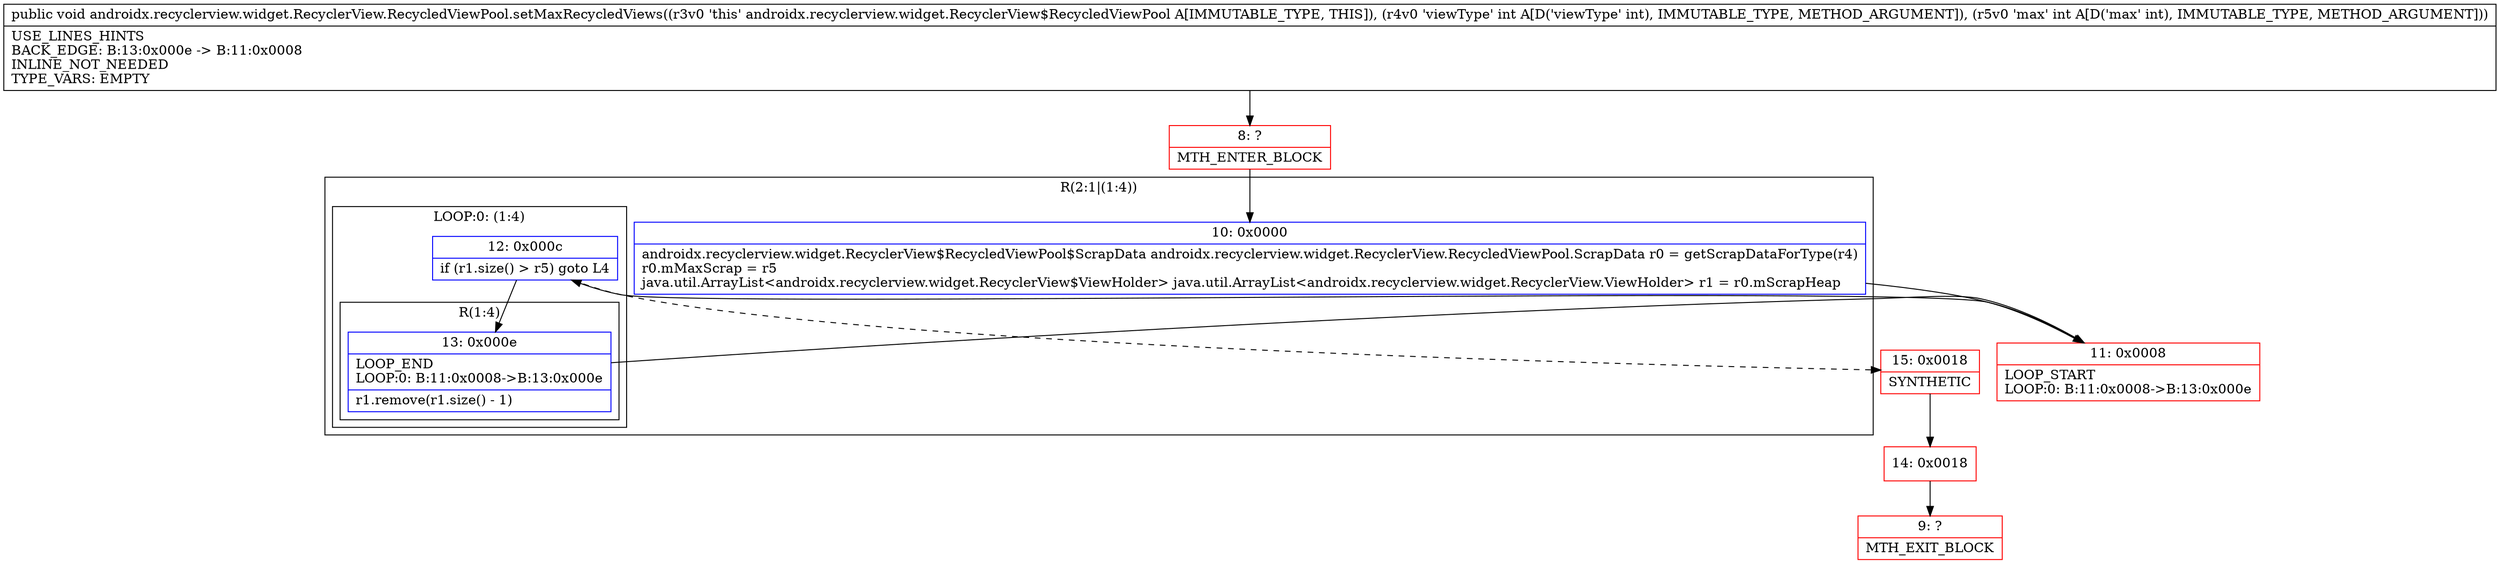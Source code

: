 digraph "CFG forandroidx.recyclerview.widget.RecyclerView.RecycledViewPool.setMaxRecycledViews(II)V" {
subgraph cluster_Region_1351427433 {
label = "R(2:1|(1:4))";
node [shape=record,color=blue];
Node_10 [shape=record,label="{10\:\ 0x0000|androidx.recyclerview.widget.RecyclerView$RecycledViewPool$ScrapData androidx.recyclerview.widget.RecyclerView.RecycledViewPool.ScrapData r0 = getScrapDataForType(r4)\lr0.mMaxScrap = r5\ljava.util.ArrayList\<androidx.recyclerview.widget.RecyclerView$ViewHolder\> java.util.ArrayList\<androidx.recyclerview.widget.RecyclerView.ViewHolder\> r1 = r0.mScrapHeap\l}"];
subgraph cluster_LoopRegion_1597807139 {
label = "LOOP:0: (1:4)";
node [shape=record,color=blue];
Node_12 [shape=record,label="{12\:\ 0x000c|if (r1.size() \> r5) goto L4\l}"];
subgraph cluster_Region_1305290355 {
label = "R(1:4)";
node [shape=record,color=blue];
Node_13 [shape=record,label="{13\:\ 0x000e|LOOP_END\lLOOP:0: B:11:0x0008\-\>B:13:0x000e\l|r1.remove(r1.size() \- 1)\l}"];
}
}
}
Node_8 [shape=record,color=red,label="{8\:\ ?|MTH_ENTER_BLOCK\l}"];
Node_11 [shape=record,color=red,label="{11\:\ 0x0008|LOOP_START\lLOOP:0: B:11:0x0008\-\>B:13:0x000e\l}"];
Node_15 [shape=record,color=red,label="{15\:\ 0x0018|SYNTHETIC\l}"];
Node_14 [shape=record,color=red,label="{14\:\ 0x0018}"];
Node_9 [shape=record,color=red,label="{9\:\ ?|MTH_EXIT_BLOCK\l}"];
MethodNode[shape=record,label="{public void androidx.recyclerview.widget.RecyclerView.RecycledViewPool.setMaxRecycledViews((r3v0 'this' androidx.recyclerview.widget.RecyclerView$RecycledViewPool A[IMMUTABLE_TYPE, THIS]), (r4v0 'viewType' int A[D('viewType' int), IMMUTABLE_TYPE, METHOD_ARGUMENT]), (r5v0 'max' int A[D('max' int), IMMUTABLE_TYPE, METHOD_ARGUMENT]))  | USE_LINES_HINTS\lBACK_EDGE: B:13:0x000e \-\> B:11:0x0008\lINLINE_NOT_NEEDED\lTYPE_VARS: EMPTY\l}"];
MethodNode -> Node_8;Node_10 -> Node_11;
Node_12 -> Node_13;
Node_12 -> Node_15[style=dashed];
Node_13 -> Node_11;
Node_8 -> Node_10;
Node_11 -> Node_12;
Node_15 -> Node_14;
Node_14 -> Node_9;
}

